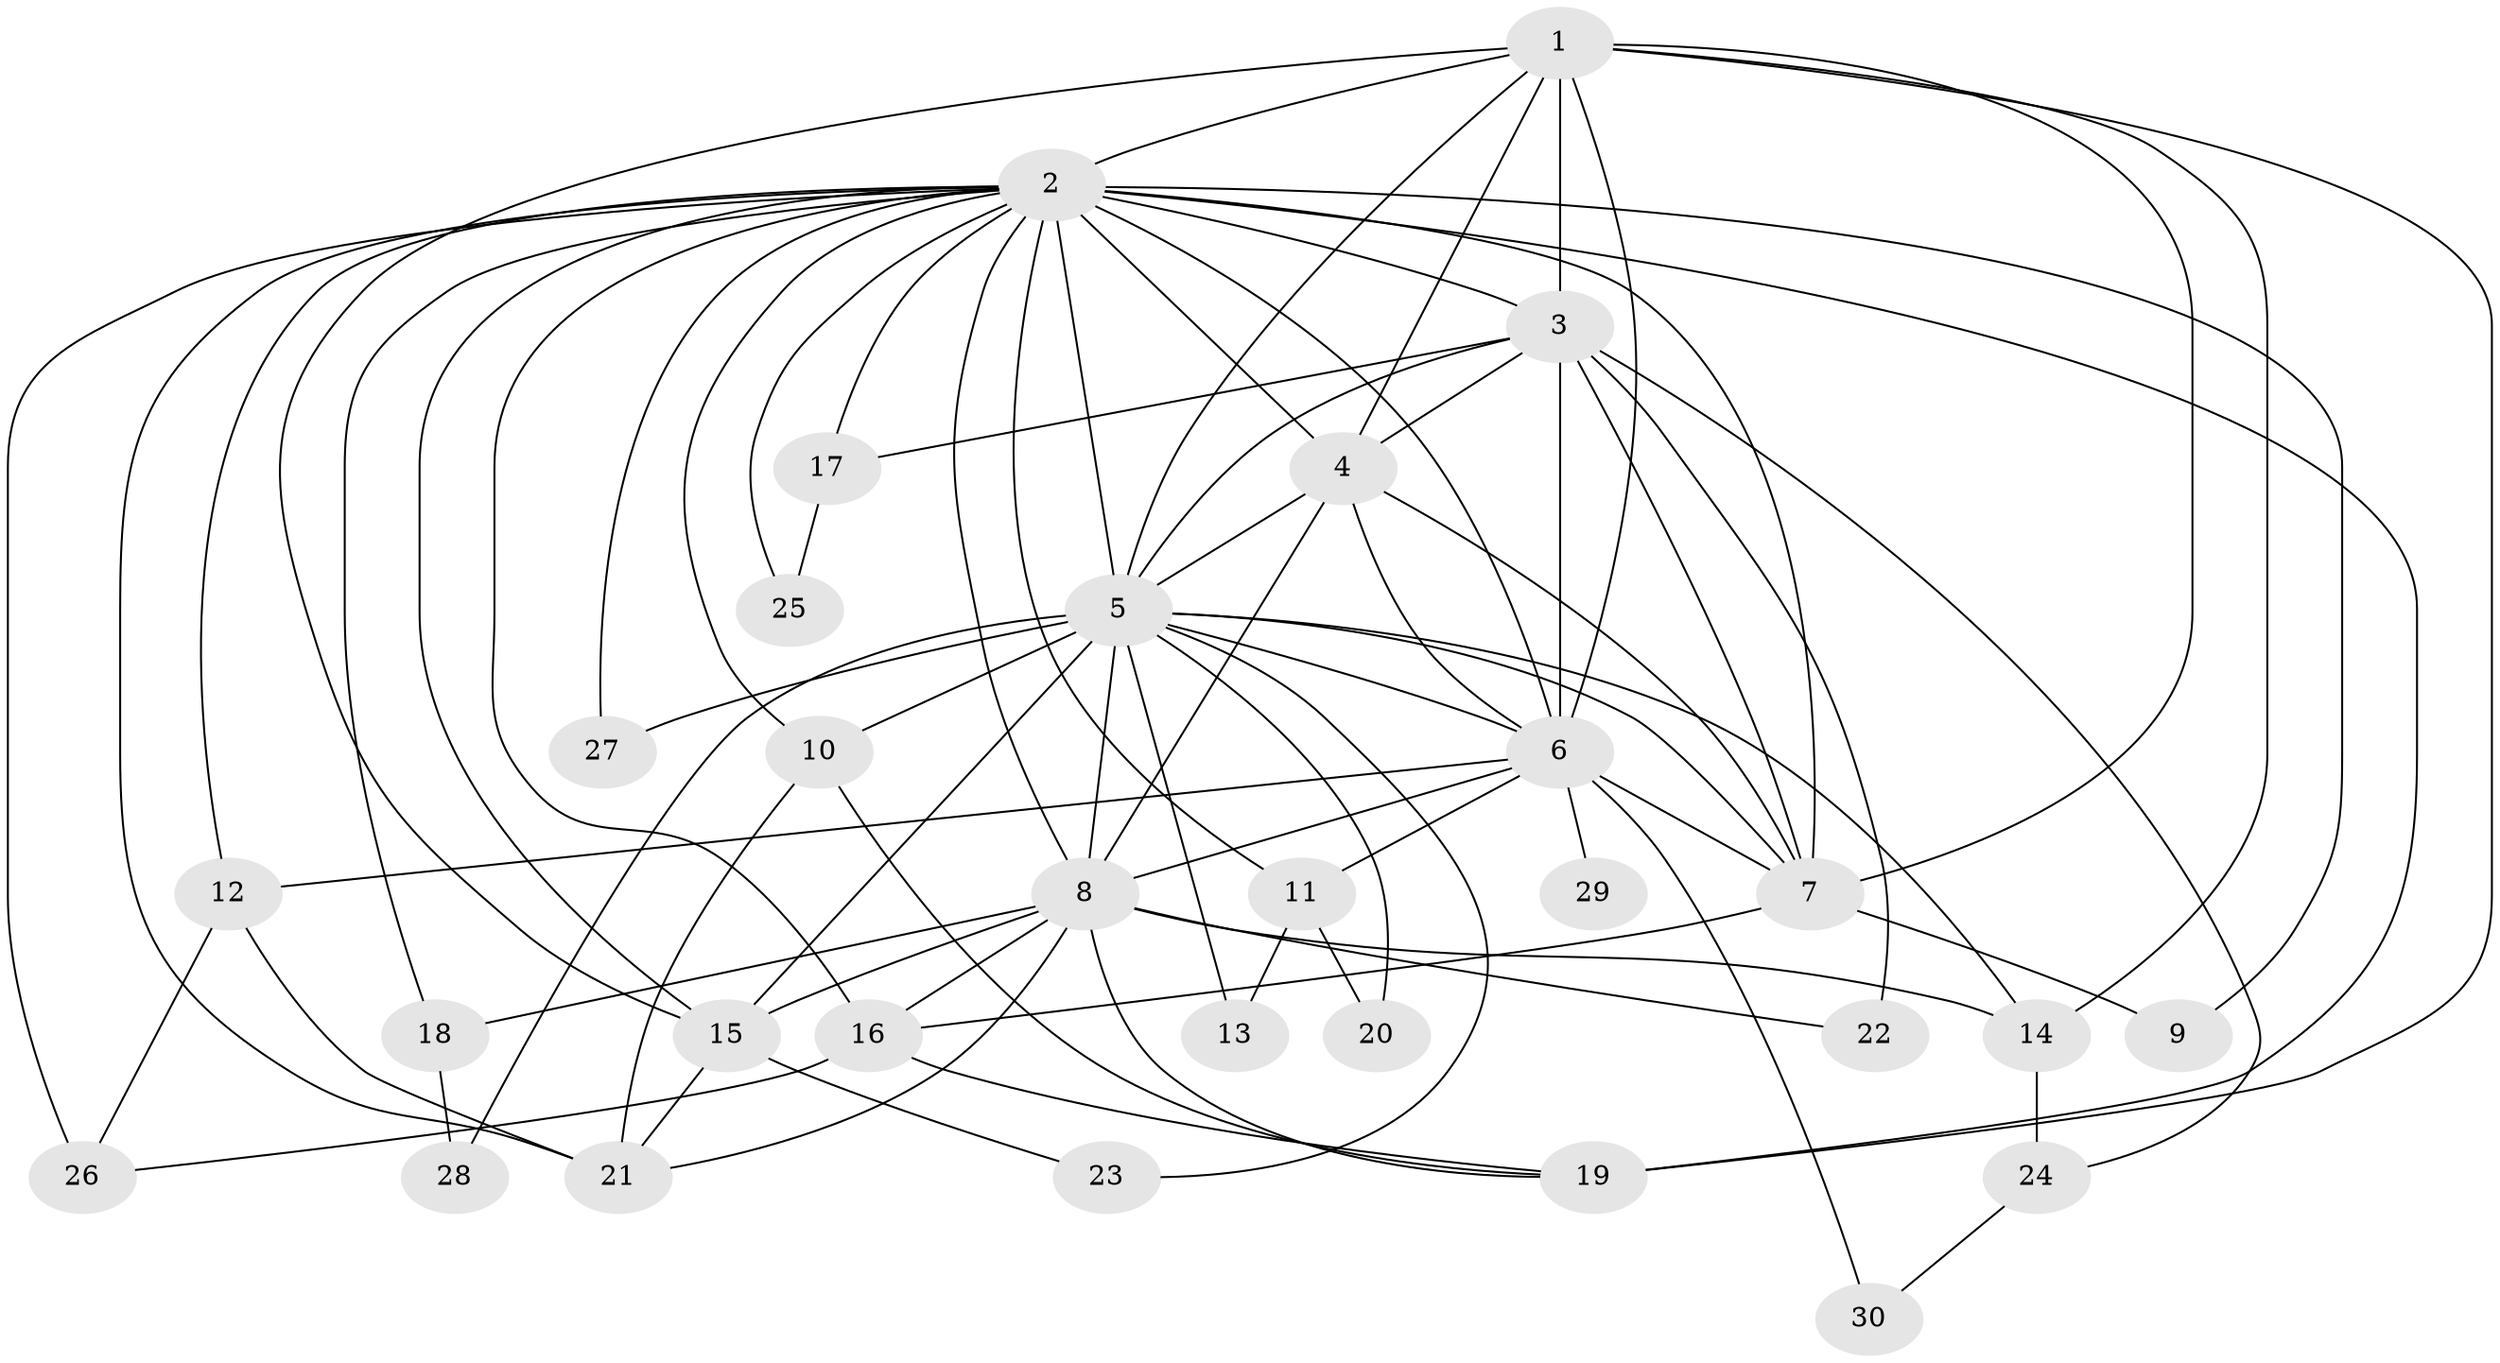 // original degree distribution, {14: 0.05, 18: 0.03333333333333333, 21: 0.016666666666666666, 20: 0.016666666666666666, 16: 0.016666666666666666, 15: 0.016666666666666666, 12: 0.016666666666666666, 4: 0.13333333333333333, 2: 0.5333333333333333, 3: 0.15, 5: 0.016666666666666666}
// Generated by graph-tools (version 1.1) at 2025/35/03/09/25 02:35:04]
// undirected, 30 vertices, 79 edges
graph export_dot {
graph [start="1"]
  node [color=gray90,style=filled];
  1;
  2;
  3;
  4;
  5;
  6;
  7;
  8;
  9;
  10;
  11;
  12;
  13;
  14;
  15;
  16;
  17;
  18;
  19;
  20;
  21;
  22;
  23;
  24;
  25;
  26;
  27;
  28;
  29;
  30;
  1 -- 2 [weight=4.0];
  1 -- 3 [weight=3.0];
  1 -- 4 [weight=2.0];
  1 -- 5 [weight=4.0];
  1 -- 6 [weight=2.0];
  1 -- 7 [weight=2.0];
  1 -- 14 [weight=4.0];
  1 -- 15 [weight=1.0];
  1 -- 19 [weight=3.0];
  2 -- 3 [weight=2.0];
  2 -- 4 [weight=2.0];
  2 -- 5 [weight=4.0];
  2 -- 6 [weight=2.0];
  2 -- 7 [weight=2.0];
  2 -- 8 [weight=2.0];
  2 -- 9 [weight=2.0];
  2 -- 10 [weight=1.0];
  2 -- 11 [weight=1.0];
  2 -- 12 [weight=1.0];
  2 -- 15 [weight=1.0];
  2 -- 16 [weight=1.0];
  2 -- 17 [weight=1.0];
  2 -- 18 [weight=1.0];
  2 -- 19 [weight=1.0];
  2 -- 21 [weight=1.0];
  2 -- 25 [weight=1.0];
  2 -- 26 [weight=1.0];
  2 -- 27 [weight=1.0];
  3 -- 4 [weight=2.0];
  3 -- 5 [weight=2.0];
  3 -- 6 [weight=1.0];
  3 -- 7 [weight=1.0];
  3 -- 17 [weight=1.0];
  3 -- 22 [weight=1.0];
  3 -- 24 [weight=1.0];
  4 -- 5 [weight=2.0];
  4 -- 6 [weight=2.0];
  4 -- 7 [weight=1.0];
  4 -- 8 [weight=9.0];
  5 -- 6 [weight=2.0];
  5 -- 7 [weight=3.0];
  5 -- 8 [weight=2.0];
  5 -- 10 [weight=1.0];
  5 -- 13 [weight=1.0];
  5 -- 14 [weight=2.0];
  5 -- 15 [weight=1.0];
  5 -- 20 [weight=1.0];
  5 -- 23 [weight=1.0];
  5 -- 27 [weight=1.0];
  5 -- 28 [weight=1.0];
  6 -- 7 [weight=1.0];
  6 -- 8 [weight=1.0];
  6 -- 11 [weight=1.0];
  6 -- 12 [weight=1.0];
  6 -- 29 [weight=1.0];
  6 -- 30 [weight=1.0];
  7 -- 9 [weight=1.0];
  7 -- 16 [weight=3.0];
  8 -- 14 [weight=1.0];
  8 -- 15 [weight=1.0];
  8 -- 16 [weight=2.0];
  8 -- 18 [weight=1.0];
  8 -- 19 [weight=1.0];
  8 -- 21 [weight=1.0];
  8 -- 22 [weight=1.0];
  10 -- 19 [weight=1.0];
  10 -- 21 [weight=1.0];
  11 -- 13 [weight=1.0];
  11 -- 20 [weight=1.0];
  12 -- 21 [weight=1.0];
  12 -- 26 [weight=1.0];
  14 -- 24 [weight=1.0];
  15 -- 21 [weight=1.0];
  15 -- 23 [weight=1.0];
  16 -- 19 [weight=1.0];
  16 -- 26 [weight=1.0];
  17 -- 25 [weight=1.0];
  18 -- 28 [weight=1.0];
  24 -- 30 [weight=1.0];
}
